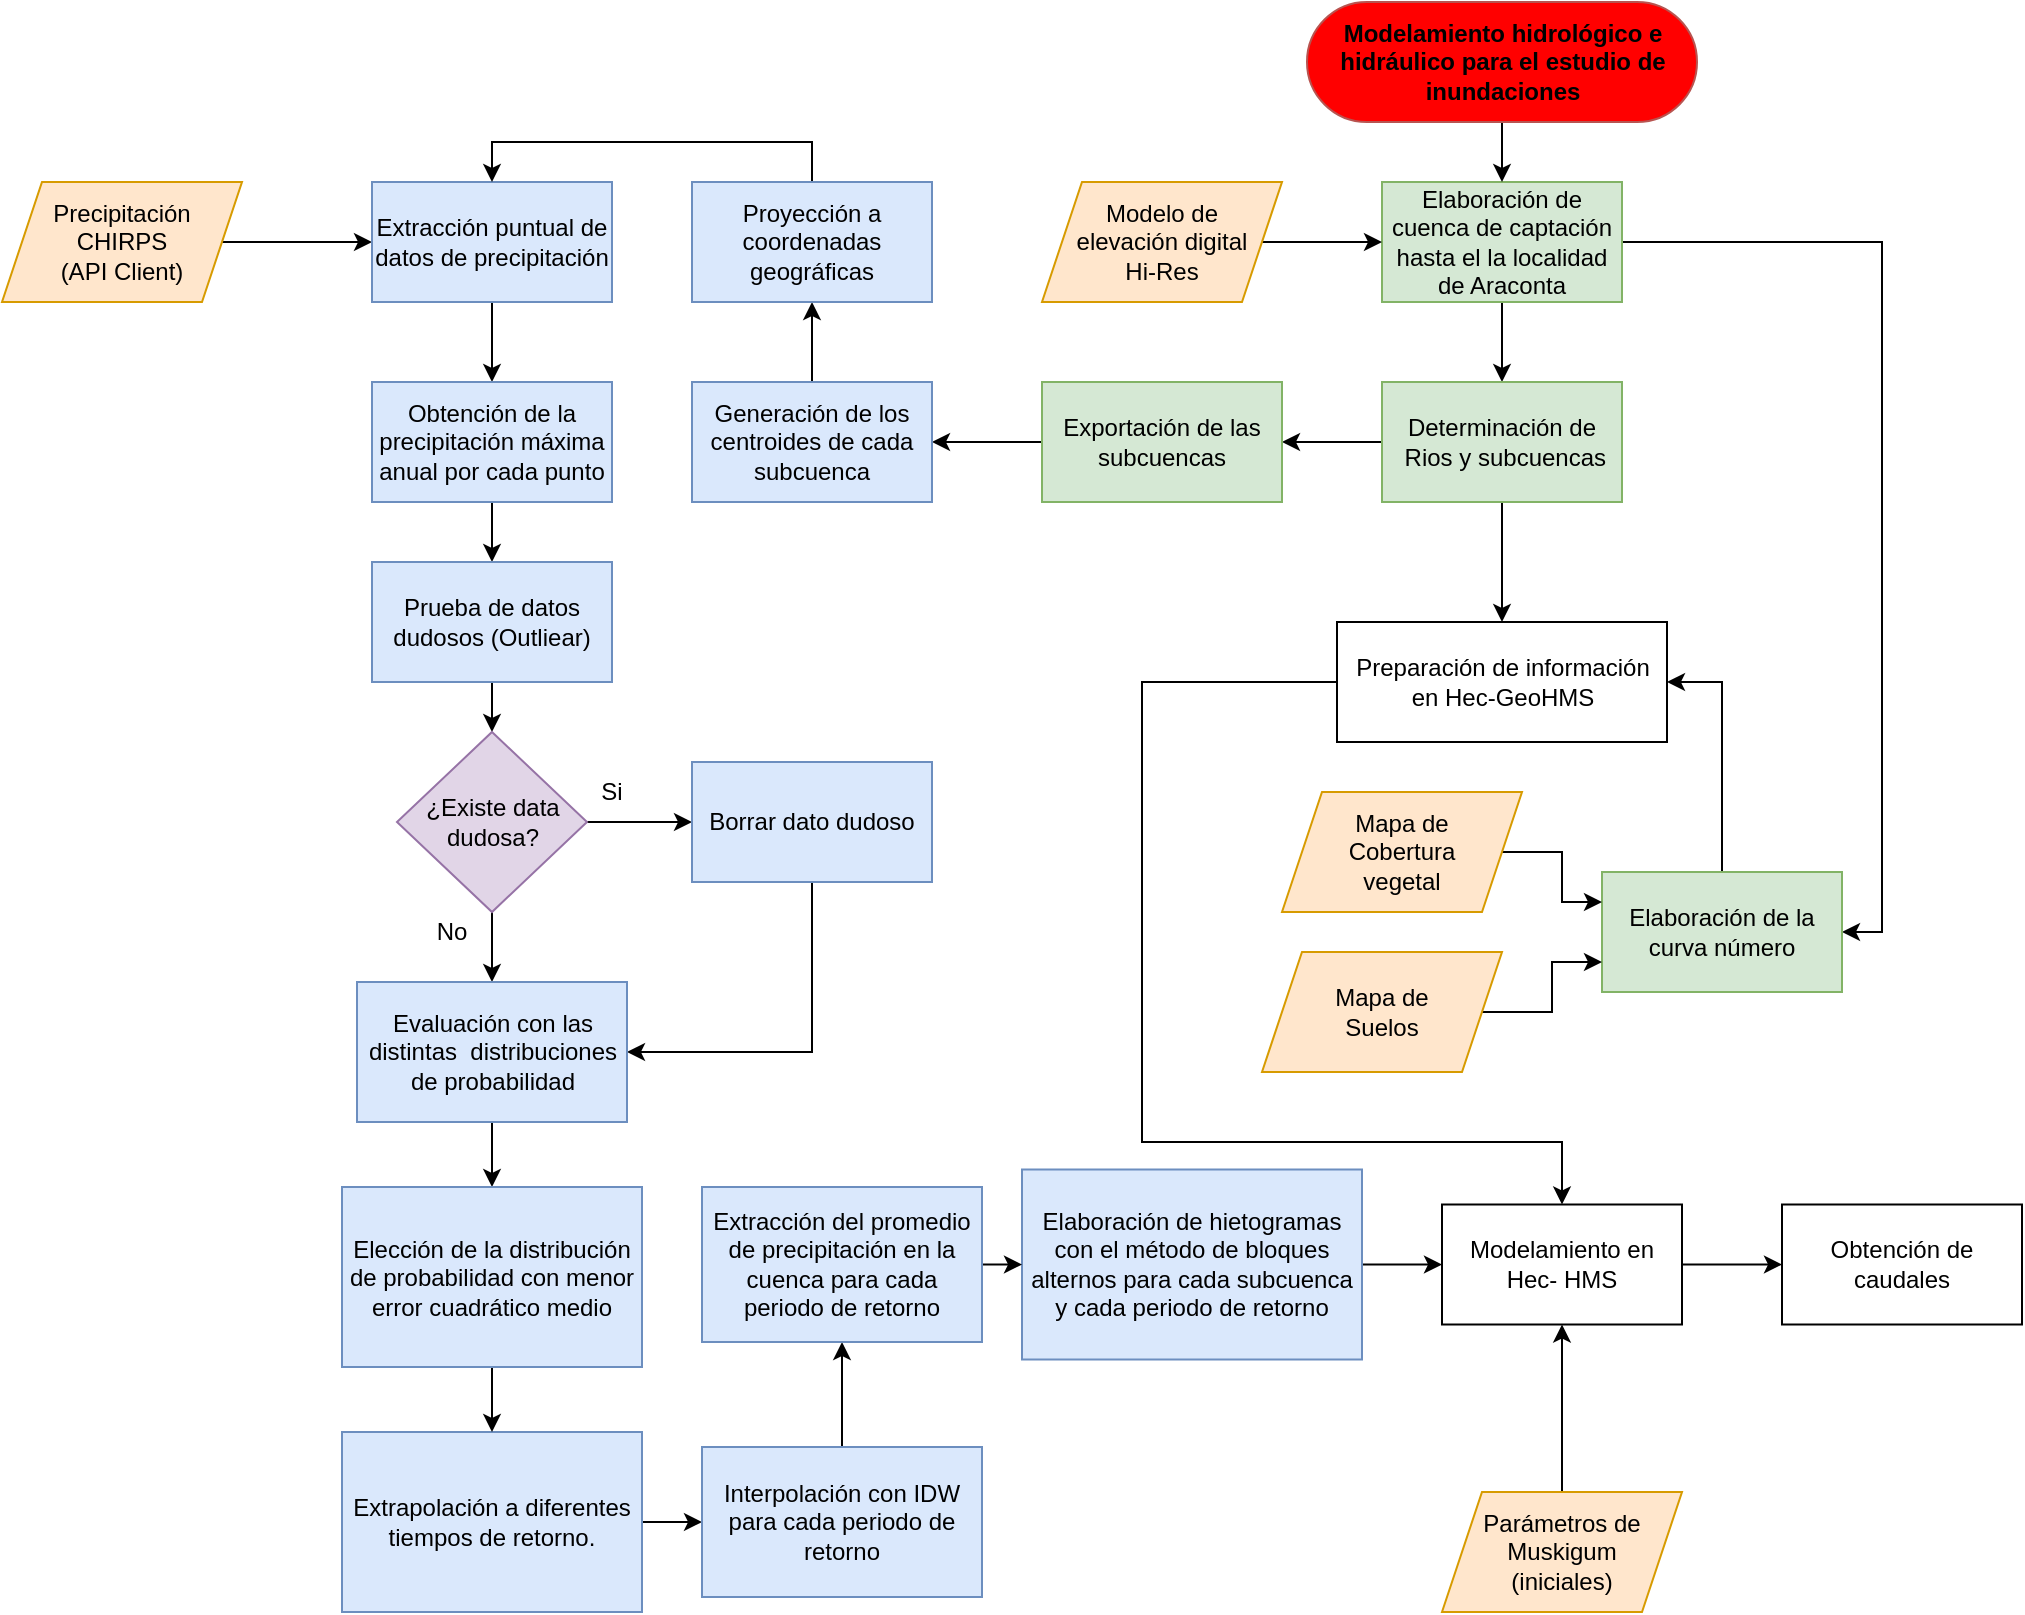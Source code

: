 <mxfile version="20.0.3" type="github">
  <diagram id="HLWjeGLK8E62nagD_4CA" name="Page-1">
    <mxGraphModel dx="2310" dy="1985" grid="1" gridSize="10" guides="1" tooltips="1" connect="1" arrows="1" fold="1" page="1" pageScale="1" pageWidth="827" pageHeight="1169" math="0" shadow="0">
      <root>
        <mxCell id="0" />
        <mxCell id="1" parent="0" />
        <mxCell id="3VRAeIj3tUrWjSmLoF6Z-6" style="edgeStyle=orthogonalEdgeStyle;rounded=0;orthogonalLoop=1;jettySize=auto;html=1;" parent="1" source="3VRAeIj3tUrWjSmLoF6Z-4" target="3VRAeIj3tUrWjSmLoF6Z-5" edge="1">
          <mxGeometry relative="1" as="geometry" />
        </mxCell>
        <mxCell id="3VRAeIj3tUrWjSmLoF6Z-4" value="Precipitación &lt;br&gt;CHIRPS&lt;br&gt;(API Client)" style="shape=parallelogram;perimeter=parallelogramPerimeter;whiteSpace=wrap;html=1;fixedSize=1;fillColor=#ffe6cc;strokeColor=#d79b00;" parent="1" vertex="1">
          <mxGeometry x="-140" y="60" width="120" height="60" as="geometry" />
        </mxCell>
        <mxCell id="3VRAeIj3tUrWjSmLoF6Z-10" style="edgeStyle=orthogonalEdgeStyle;rounded=0;orthogonalLoop=1;jettySize=auto;html=1;entryX=0.5;entryY=0;entryDx=0;entryDy=0;" parent="1" source="3VRAeIj3tUrWjSmLoF6Z-5" target="3VRAeIj3tUrWjSmLoF6Z-9" edge="1">
          <mxGeometry relative="1" as="geometry" />
        </mxCell>
        <mxCell id="3VRAeIj3tUrWjSmLoF6Z-5" value="Extracción puntual de datos de precipitación" style="rounded=0;whiteSpace=wrap;html=1;fillColor=#dae8fc;strokeColor=#6c8ebf;" parent="1" vertex="1">
          <mxGeometry x="45" y="60" width="120" height="60" as="geometry" />
        </mxCell>
        <mxCell id="3VRAeIj3tUrWjSmLoF6Z-12" style="edgeStyle=orthogonalEdgeStyle;rounded=0;orthogonalLoop=1;jettySize=auto;html=1;entryX=0.5;entryY=0;entryDx=0;entryDy=0;" parent="1" source="3VRAeIj3tUrWjSmLoF6Z-9" target="3VRAeIj3tUrWjSmLoF6Z-11" edge="1">
          <mxGeometry relative="1" as="geometry" />
        </mxCell>
        <mxCell id="3VRAeIj3tUrWjSmLoF6Z-9" value="Obtención de la precipitación máxima anual por cada punto" style="rounded=0;whiteSpace=wrap;html=1;fillColor=#dae8fc;strokeColor=#6c8ebf;" parent="1" vertex="1">
          <mxGeometry x="45" y="160" width="120" height="60" as="geometry" />
        </mxCell>
        <mxCell id="3VRAeIj3tUrWjSmLoF6Z-14" style="edgeStyle=orthogonalEdgeStyle;rounded=0;orthogonalLoop=1;jettySize=auto;html=1;entryX=0.5;entryY=0;entryDx=0;entryDy=0;" parent="1" source="3VRAeIj3tUrWjSmLoF6Z-11" target="3VRAeIj3tUrWjSmLoF6Z-13" edge="1">
          <mxGeometry relative="1" as="geometry" />
        </mxCell>
        <mxCell id="3VRAeIj3tUrWjSmLoF6Z-11" value="Prueba de datos dudosos (Outliear)" style="rounded=0;whiteSpace=wrap;html=1;fillColor=#dae8fc;strokeColor=#6c8ebf;" parent="1" vertex="1">
          <mxGeometry x="45" y="250" width="120" height="60" as="geometry" />
        </mxCell>
        <mxCell id="3VRAeIj3tUrWjSmLoF6Z-17" value="" style="edgeStyle=orthogonalEdgeStyle;rounded=0;orthogonalLoop=1;jettySize=auto;html=1;" parent="1" source="3VRAeIj3tUrWjSmLoF6Z-13" target="3VRAeIj3tUrWjSmLoF6Z-16" edge="1">
          <mxGeometry relative="1" as="geometry" />
        </mxCell>
        <mxCell id="3VRAeIj3tUrWjSmLoF6Z-19" value="" style="edgeStyle=orthogonalEdgeStyle;rounded=0;orthogonalLoop=1;jettySize=auto;html=1;" parent="1" source="3VRAeIj3tUrWjSmLoF6Z-13" target="3VRAeIj3tUrWjSmLoF6Z-18" edge="1">
          <mxGeometry relative="1" as="geometry" />
        </mxCell>
        <mxCell id="3VRAeIj3tUrWjSmLoF6Z-13" value="¿Existe data dudosa?" style="rhombus;whiteSpace=wrap;html=1;fillColor=#e1d5e7;strokeColor=#9673a6;" parent="1" vertex="1">
          <mxGeometry x="57.5" y="335" width="95" height="90" as="geometry" />
        </mxCell>
        <mxCell id="3VRAeIj3tUrWjSmLoF6Z-20" style="edgeStyle=orthogonalEdgeStyle;rounded=0;orthogonalLoop=1;jettySize=auto;html=1;entryX=1;entryY=0.5;entryDx=0;entryDy=0;exitX=0.5;exitY=1;exitDx=0;exitDy=0;" parent="1" source="3VRAeIj3tUrWjSmLoF6Z-16" target="3VRAeIj3tUrWjSmLoF6Z-18" edge="1">
          <mxGeometry relative="1" as="geometry" />
        </mxCell>
        <mxCell id="3VRAeIj3tUrWjSmLoF6Z-16" value="Borrar dato dudoso" style="whiteSpace=wrap;html=1;fillColor=#dae8fc;strokeColor=#6c8ebf;" parent="1" vertex="1">
          <mxGeometry x="205" y="350" width="120" height="60" as="geometry" />
        </mxCell>
        <mxCell id="K1i-vkmHz3E5f6IHQn4M-7" style="edgeStyle=orthogonalEdgeStyle;rounded=0;orthogonalLoop=1;jettySize=auto;html=1;exitX=0.5;exitY=1;exitDx=0;exitDy=0;" edge="1" parent="1" source="3VRAeIj3tUrWjSmLoF6Z-18" target="K1i-vkmHz3E5f6IHQn4M-6">
          <mxGeometry relative="1" as="geometry" />
        </mxCell>
        <mxCell id="3VRAeIj3tUrWjSmLoF6Z-18" value="Evaluación con las distintas&amp;nbsp; distribuciones de probabilidad" style="whiteSpace=wrap;html=1;fillColor=#dae8fc;strokeColor=#6c8ebf;" parent="1" vertex="1">
          <mxGeometry x="37.5" y="460" width="135" height="70" as="geometry" />
        </mxCell>
        <mxCell id="K1i-vkmHz3E5f6IHQn4M-11" style="edgeStyle=orthogonalEdgeStyle;rounded=0;orthogonalLoop=1;jettySize=auto;html=1;exitX=1;exitY=0.5;exitDx=0;exitDy=0;entryX=0;entryY=0.5;entryDx=0;entryDy=0;" edge="1" parent="1" source="3VRAeIj3tUrWjSmLoF6Z-22" target="3VRAeIj3tUrWjSmLoF6Z-26">
          <mxGeometry relative="1" as="geometry" />
        </mxCell>
        <mxCell id="3VRAeIj3tUrWjSmLoF6Z-22" value="Extrapolación a diferentes tiempos de retorno." style="rounded=0;whiteSpace=wrap;html=1;fillColor=#dae8fc;strokeColor=#6c8ebf;" parent="1" vertex="1">
          <mxGeometry x="30" y="685" width="150" height="90" as="geometry" />
        </mxCell>
        <mxCell id="3VRAeIj3tUrWjSmLoF6Z-35" style="edgeStyle=orthogonalEdgeStyle;rounded=0;orthogonalLoop=1;jettySize=auto;html=1;entryX=0;entryY=0.5;entryDx=0;entryDy=0;exitX=1;exitY=0.5;exitDx=0;exitDy=0;" parent="1" source="3VRAeIj3tUrWjSmLoF6Z-23" target="3VRAeIj3tUrWjSmLoF6Z-34" edge="1">
          <mxGeometry relative="1" as="geometry" />
        </mxCell>
        <mxCell id="3VRAeIj3tUrWjSmLoF6Z-23" value="Elaboración de hietogramas con el método de bloques alternos para cada subcuenca y cada periodo de retorno" style="whiteSpace=wrap;html=1;rounded=0;fillColor=#dae8fc;strokeColor=#6c8ebf;" parent="1" vertex="1">
          <mxGeometry x="370" y="553.75" width="170" height="95" as="geometry" />
        </mxCell>
        <mxCell id="3VRAeIj3tUrWjSmLoF6Z-30" value="" style="edgeStyle=orthogonalEdgeStyle;rounded=0;orthogonalLoop=1;jettySize=auto;html=1;" parent="1" source="3VRAeIj3tUrWjSmLoF6Z-26" target="3VRAeIj3tUrWjSmLoF6Z-29" edge="1">
          <mxGeometry relative="1" as="geometry" />
        </mxCell>
        <mxCell id="3VRAeIj3tUrWjSmLoF6Z-26" value="Interpolación con IDW para cada periodo de retorno" style="whiteSpace=wrap;html=1;rounded=0;fillColor=#dae8fc;strokeColor=#6c8ebf;" parent="1" vertex="1">
          <mxGeometry x="210" y="692.5" width="140" height="75" as="geometry" />
        </mxCell>
        <mxCell id="3VRAeIj3tUrWjSmLoF6Z-31" style="edgeStyle=orthogonalEdgeStyle;rounded=0;orthogonalLoop=1;jettySize=auto;html=1;" parent="1" source="3VRAeIj3tUrWjSmLoF6Z-29" target="3VRAeIj3tUrWjSmLoF6Z-23" edge="1">
          <mxGeometry relative="1" as="geometry" />
        </mxCell>
        <mxCell id="3VRAeIj3tUrWjSmLoF6Z-29" value="Extracción del promedio de precipitación en la cuenca para cada periodo de retorno" style="whiteSpace=wrap;html=1;rounded=0;fillColor=#dae8fc;strokeColor=#6c8ebf;" parent="1" vertex="1">
          <mxGeometry x="210" y="562.5" width="140" height="77.5" as="geometry" />
        </mxCell>
        <mxCell id="3VRAeIj3tUrWjSmLoF6Z-32" value="Si" style="text;html=1;strokeColor=none;fillColor=none;align=center;verticalAlign=middle;whiteSpace=wrap;rounded=0;" parent="1" vertex="1">
          <mxGeometry x="135" y="350" width="60" height="30" as="geometry" />
        </mxCell>
        <mxCell id="3VRAeIj3tUrWjSmLoF6Z-33" value="No" style="text;html=1;strokeColor=none;fillColor=none;align=center;verticalAlign=middle;whiteSpace=wrap;rounded=0;" parent="1" vertex="1">
          <mxGeometry x="55" y="420" width="60" height="30" as="geometry" />
        </mxCell>
        <mxCell id="3VRAeIj3tUrWjSmLoF6Z-59" value="" style="edgeStyle=orthogonalEdgeStyle;rounded=0;orthogonalLoop=1;jettySize=auto;html=1;" parent="1" source="3VRAeIj3tUrWjSmLoF6Z-34" target="3VRAeIj3tUrWjSmLoF6Z-58" edge="1">
          <mxGeometry relative="1" as="geometry" />
        </mxCell>
        <mxCell id="3VRAeIj3tUrWjSmLoF6Z-34" value="Modelamiento en Hec- HMS" style="rounded=0;whiteSpace=wrap;html=1;" parent="1" vertex="1">
          <mxGeometry x="580" y="571.25" width="120" height="60" as="geometry" />
        </mxCell>
        <mxCell id="3VRAeIj3tUrWjSmLoF6Z-41" value="" style="edgeStyle=orthogonalEdgeStyle;rounded=0;orthogonalLoop=1;jettySize=auto;html=1;" parent="1" source="3VRAeIj3tUrWjSmLoF6Z-36" target="3VRAeIj3tUrWjSmLoF6Z-40" edge="1">
          <mxGeometry relative="1" as="geometry" />
        </mxCell>
        <mxCell id="3VRAeIj3tUrWjSmLoF6Z-51" style="edgeStyle=orthogonalEdgeStyle;rounded=0;orthogonalLoop=1;jettySize=auto;html=1;entryX=1;entryY=0.5;entryDx=0;entryDy=0;exitX=1;exitY=0.5;exitDx=0;exitDy=0;" parent="1" source="3VRAeIj3tUrWjSmLoF6Z-36" target="3VRAeIj3tUrWjSmLoF6Z-50" edge="1">
          <mxGeometry relative="1" as="geometry" />
        </mxCell>
        <mxCell id="3VRAeIj3tUrWjSmLoF6Z-36" value="Elaboración de cuenca de captación hasta el la localidad de Araconta" style="rounded=0;whiteSpace=wrap;html=1;fillColor=#d5e8d4;strokeColor=#82b366;" parent="1" vertex="1">
          <mxGeometry x="550" y="60" width="120" height="60" as="geometry" />
        </mxCell>
        <mxCell id="3VRAeIj3tUrWjSmLoF6Z-38" style="edgeStyle=orthogonalEdgeStyle;rounded=0;orthogonalLoop=1;jettySize=auto;html=1;entryX=0;entryY=0.5;entryDx=0;entryDy=0;" parent="1" source="3VRAeIj3tUrWjSmLoF6Z-37" target="3VRAeIj3tUrWjSmLoF6Z-36" edge="1">
          <mxGeometry relative="1" as="geometry" />
        </mxCell>
        <mxCell id="3VRAeIj3tUrWjSmLoF6Z-37" value="Modelo de &lt;br&gt;elevación digital &lt;br&gt;Hi-Res" style="shape=parallelogram;perimeter=parallelogramPerimeter;whiteSpace=wrap;html=1;fixedSize=1;fillColor=#ffe6cc;strokeColor=#d79b00;" parent="1" vertex="1">
          <mxGeometry x="380" y="60" width="120" height="60" as="geometry" />
        </mxCell>
        <mxCell id="3VRAeIj3tUrWjSmLoF6Z-46" style="edgeStyle=orthogonalEdgeStyle;rounded=0;orthogonalLoop=1;jettySize=auto;html=1;entryX=1;entryY=0.5;entryDx=0;entryDy=0;" parent="1" source="3VRAeIj3tUrWjSmLoF6Z-40" target="3VRAeIj3tUrWjSmLoF6Z-42" edge="1">
          <mxGeometry relative="1" as="geometry" />
        </mxCell>
        <mxCell id="3VRAeIj3tUrWjSmLoF6Z-48" value="" style="edgeStyle=orthogonalEdgeStyle;rounded=0;orthogonalLoop=1;jettySize=auto;html=1;" parent="1" source="3VRAeIj3tUrWjSmLoF6Z-40" target="3VRAeIj3tUrWjSmLoF6Z-47" edge="1">
          <mxGeometry relative="1" as="geometry" />
        </mxCell>
        <mxCell id="3VRAeIj3tUrWjSmLoF6Z-40" value="Determinación de&lt;br&gt;&amp;nbsp;Rios y subcuencas" style="whiteSpace=wrap;html=1;rounded=0;fillColor=#d5e8d4;strokeColor=#82b366;" parent="1" vertex="1">
          <mxGeometry x="550" y="160" width="120" height="60" as="geometry" />
        </mxCell>
        <mxCell id="K1i-vkmHz3E5f6IHQn4M-3" style="edgeStyle=orthogonalEdgeStyle;rounded=0;orthogonalLoop=1;jettySize=auto;html=1;entryX=1;entryY=0.5;entryDx=0;entryDy=0;" edge="1" parent="1" source="3VRAeIj3tUrWjSmLoF6Z-42" target="K1i-vkmHz3E5f6IHQn4M-1">
          <mxGeometry relative="1" as="geometry" />
        </mxCell>
        <mxCell id="3VRAeIj3tUrWjSmLoF6Z-42" value="Exportación de las subcuencas" style="whiteSpace=wrap;html=1;rounded=0;fillColor=#d5e8d4;strokeColor=#82b366;" parent="1" vertex="1">
          <mxGeometry x="380" y="160" width="120" height="60" as="geometry" />
        </mxCell>
        <mxCell id="3VRAeIj3tUrWjSmLoF6Z-49" style="edgeStyle=orthogonalEdgeStyle;rounded=0;orthogonalLoop=1;jettySize=auto;html=1;entryX=0.5;entryY=0;entryDx=0;entryDy=0;" parent="1" source="3VRAeIj3tUrWjSmLoF6Z-47" target="3VRAeIj3tUrWjSmLoF6Z-34" edge="1">
          <mxGeometry relative="1" as="geometry">
            <Array as="points">
              <mxPoint x="430" y="310" />
              <mxPoint x="430" y="540" />
              <mxPoint x="640" y="540" />
            </Array>
          </mxGeometry>
        </mxCell>
        <mxCell id="3VRAeIj3tUrWjSmLoF6Z-47" value="Preparación de información en Hec-GeoHMS" style="whiteSpace=wrap;html=1;rounded=0;" parent="1" vertex="1">
          <mxGeometry x="527.5" y="280" width="165" height="60" as="geometry" />
        </mxCell>
        <mxCell id="3VRAeIj3tUrWjSmLoF6Z-56" style="edgeStyle=orthogonalEdgeStyle;rounded=0;orthogonalLoop=1;jettySize=auto;html=1;entryX=1;entryY=0.5;entryDx=0;entryDy=0;" parent="1" source="3VRAeIj3tUrWjSmLoF6Z-50" target="3VRAeIj3tUrWjSmLoF6Z-47" edge="1">
          <mxGeometry relative="1" as="geometry" />
        </mxCell>
        <mxCell id="3VRAeIj3tUrWjSmLoF6Z-50" value="Elaboración de la curva número" style="rounded=0;whiteSpace=wrap;html=1;fillColor=#d5e8d4;strokeColor=#82b366;" parent="1" vertex="1">
          <mxGeometry x="660" y="405" width="120" height="60" as="geometry" />
        </mxCell>
        <mxCell id="3VRAeIj3tUrWjSmLoF6Z-53" style="edgeStyle=orthogonalEdgeStyle;rounded=0;orthogonalLoop=1;jettySize=auto;html=1;entryX=0;entryY=0.25;entryDx=0;entryDy=0;" parent="1" source="3VRAeIj3tUrWjSmLoF6Z-52" target="3VRAeIj3tUrWjSmLoF6Z-50" edge="1">
          <mxGeometry relative="1" as="geometry" />
        </mxCell>
        <mxCell id="3VRAeIj3tUrWjSmLoF6Z-52" value="Mapa de &lt;br&gt;Cobertura &lt;br&gt;vegetal" style="shape=parallelogram;perimeter=parallelogramPerimeter;whiteSpace=wrap;html=1;fixedSize=1;fillColor=#ffe6cc;strokeColor=#d79b00;" parent="1" vertex="1">
          <mxGeometry x="500" y="365" width="120" height="60" as="geometry" />
        </mxCell>
        <mxCell id="3VRAeIj3tUrWjSmLoF6Z-55" style="edgeStyle=orthogonalEdgeStyle;rounded=0;orthogonalLoop=1;jettySize=auto;html=1;entryX=0;entryY=0.75;entryDx=0;entryDy=0;" parent="1" source="3VRAeIj3tUrWjSmLoF6Z-54" target="3VRAeIj3tUrWjSmLoF6Z-50" edge="1">
          <mxGeometry relative="1" as="geometry" />
        </mxCell>
        <mxCell id="3VRAeIj3tUrWjSmLoF6Z-54" value="Mapa de &lt;br&gt;Suelos" style="shape=parallelogram;perimeter=parallelogramPerimeter;whiteSpace=wrap;html=1;fixedSize=1;fillColor=#ffe6cc;strokeColor=#d79b00;" parent="1" vertex="1">
          <mxGeometry x="490" y="445" width="120" height="60" as="geometry" />
        </mxCell>
        <mxCell id="3VRAeIj3tUrWjSmLoF6Z-58" value="Obtención de caudales" style="whiteSpace=wrap;html=1;rounded=0;" parent="1" vertex="1">
          <mxGeometry x="750" y="571.25" width="120" height="60" as="geometry" />
        </mxCell>
        <mxCell id="3VRAeIj3tUrWjSmLoF6Z-61" style="edgeStyle=orthogonalEdgeStyle;rounded=0;orthogonalLoop=1;jettySize=auto;html=1;entryX=0.5;entryY=1;entryDx=0;entryDy=0;" parent="1" source="3VRAeIj3tUrWjSmLoF6Z-60" target="3VRAeIj3tUrWjSmLoF6Z-34" edge="1">
          <mxGeometry relative="1" as="geometry" />
        </mxCell>
        <mxCell id="3VRAeIj3tUrWjSmLoF6Z-60" value="Parámetros de Muskigum &lt;br&gt;(iniciales)" style="shape=parallelogram;perimeter=parallelogramPerimeter;whiteSpace=wrap;html=1;fixedSize=1;fillColor=#ffe6cc;strokeColor=#d79b00;" parent="1" vertex="1">
          <mxGeometry x="580" y="715" width="120" height="60" as="geometry" />
        </mxCell>
        <mxCell id="K1i-vkmHz3E5f6IHQn4M-4" style="edgeStyle=orthogonalEdgeStyle;rounded=0;orthogonalLoop=1;jettySize=auto;html=1;entryX=0.5;entryY=1;entryDx=0;entryDy=0;" edge="1" parent="1" source="K1i-vkmHz3E5f6IHQn4M-1" target="K1i-vkmHz3E5f6IHQn4M-2">
          <mxGeometry relative="1" as="geometry" />
        </mxCell>
        <mxCell id="K1i-vkmHz3E5f6IHQn4M-1" value="Generación de los centroides de cada subcuenca" style="rounded=0;whiteSpace=wrap;html=1;fillColor=#dae8fc;strokeColor=#6c8ebf;" vertex="1" parent="1">
          <mxGeometry x="205" y="160" width="120" height="60" as="geometry" />
        </mxCell>
        <mxCell id="K1i-vkmHz3E5f6IHQn4M-5" style="edgeStyle=orthogonalEdgeStyle;rounded=0;orthogonalLoop=1;jettySize=auto;html=1;entryX=0.5;entryY=0;entryDx=0;entryDy=0;exitX=0.5;exitY=0;exitDx=0;exitDy=0;" edge="1" parent="1" source="K1i-vkmHz3E5f6IHQn4M-2" target="3VRAeIj3tUrWjSmLoF6Z-5">
          <mxGeometry relative="1" as="geometry" />
        </mxCell>
        <mxCell id="K1i-vkmHz3E5f6IHQn4M-2" value="Proyección a coordenadas geográficas" style="rounded=0;whiteSpace=wrap;html=1;fillColor=#dae8fc;strokeColor=#6c8ebf;" vertex="1" parent="1">
          <mxGeometry x="205" y="60" width="120" height="60" as="geometry" />
        </mxCell>
        <mxCell id="K1i-vkmHz3E5f6IHQn4M-8" style="edgeStyle=orthogonalEdgeStyle;rounded=0;orthogonalLoop=1;jettySize=auto;html=1;entryX=0.5;entryY=0;entryDx=0;entryDy=0;" edge="1" parent="1" source="K1i-vkmHz3E5f6IHQn4M-6" target="3VRAeIj3tUrWjSmLoF6Z-22">
          <mxGeometry relative="1" as="geometry" />
        </mxCell>
        <mxCell id="K1i-vkmHz3E5f6IHQn4M-6" value="Elección de la distribución de probabilidad con menor error cuadrático medio" style="rounded=0;whiteSpace=wrap;html=1;fillColor=#dae8fc;strokeColor=#6c8ebf;" vertex="1" parent="1">
          <mxGeometry x="30" y="562.5" width="150" height="90" as="geometry" />
        </mxCell>
        <mxCell id="K1i-vkmHz3E5f6IHQn4M-10" style="edgeStyle=orthogonalEdgeStyle;rounded=0;orthogonalLoop=1;jettySize=auto;html=1;entryX=0.5;entryY=0;entryDx=0;entryDy=0;" edge="1" parent="1" source="K1i-vkmHz3E5f6IHQn4M-9" target="3VRAeIj3tUrWjSmLoF6Z-36">
          <mxGeometry relative="1" as="geometry" />
        </mxCell>
        <mxCell id="K1i-vkmHz3E5f6IHQn4M-9" value="Modelamiento hidrológico e hidráulico para el estudio de inundaciones" style="rounded=1;whiteSpace=wrap;html=1;arcSize=50;fillColor=#FF0000;strokeColor=#b85450;fontStyle=1" vertex="1" parent="1">
          <mxGeometry x="512.5" y="-30" width="195" height="60" as="geometry" />
        </mxCell>
      </root>
    </mxGraphModel>
  </diagram>
</mxfile>
